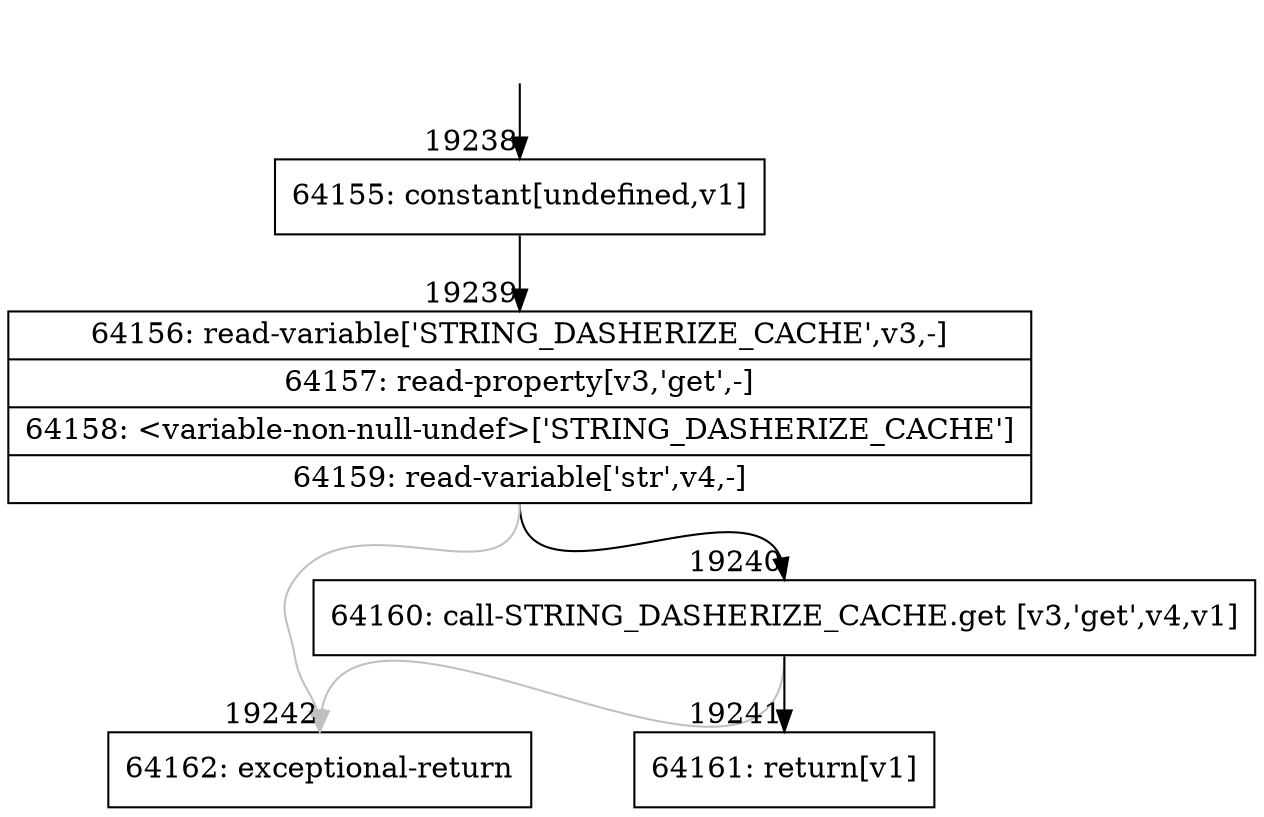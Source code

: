 digraph {
rankdir="TD"
BB_entry1655[shape=none,label=""];
BB_entry1655 -> BB19238 [tailport=s, headport=n, headlabel="    19238"]
BB19238 [shape=record label="{64155: constant[undefined,v1]}" ] 
BB19238 -> BB19239 [tailport=s, headport=n, headlabel="      19239"]
BB19239 [shape=record label="{64156: read-variable['STRING_DASHERIZE_CACHE',v3,-]|64157: read-property[v3,'get',-]|64158: \<variable-non-null-undef\>['STRING_DASHERIZE_CACHE']|64159: read-variable['str',v4,-]}" ] 
BB19239 -> BB19240 [tailport=s, headport=n, headlabel="      19240"]
BB19239 -> BB19242 [tailport=s, headport=n, color=gray, headlabel="      19242"]
BB19240 [shape=record label="{64160: call-STRING_DASHERIZE_CACHE.get [v3,'get',v4,v1]}" ] 
BB19240 -> BB19241 [tailport=s, headport=n, headlabel="      19241"]
BB19240 -> BB19242 [tailport=s, headport=n, color=gray]
BB19241 [shape=record label="{64161: return[v1]}" ] 
BB19242 [shape=record label="{64162: exceptional-return}" ] 
//#$~ 35915
}
